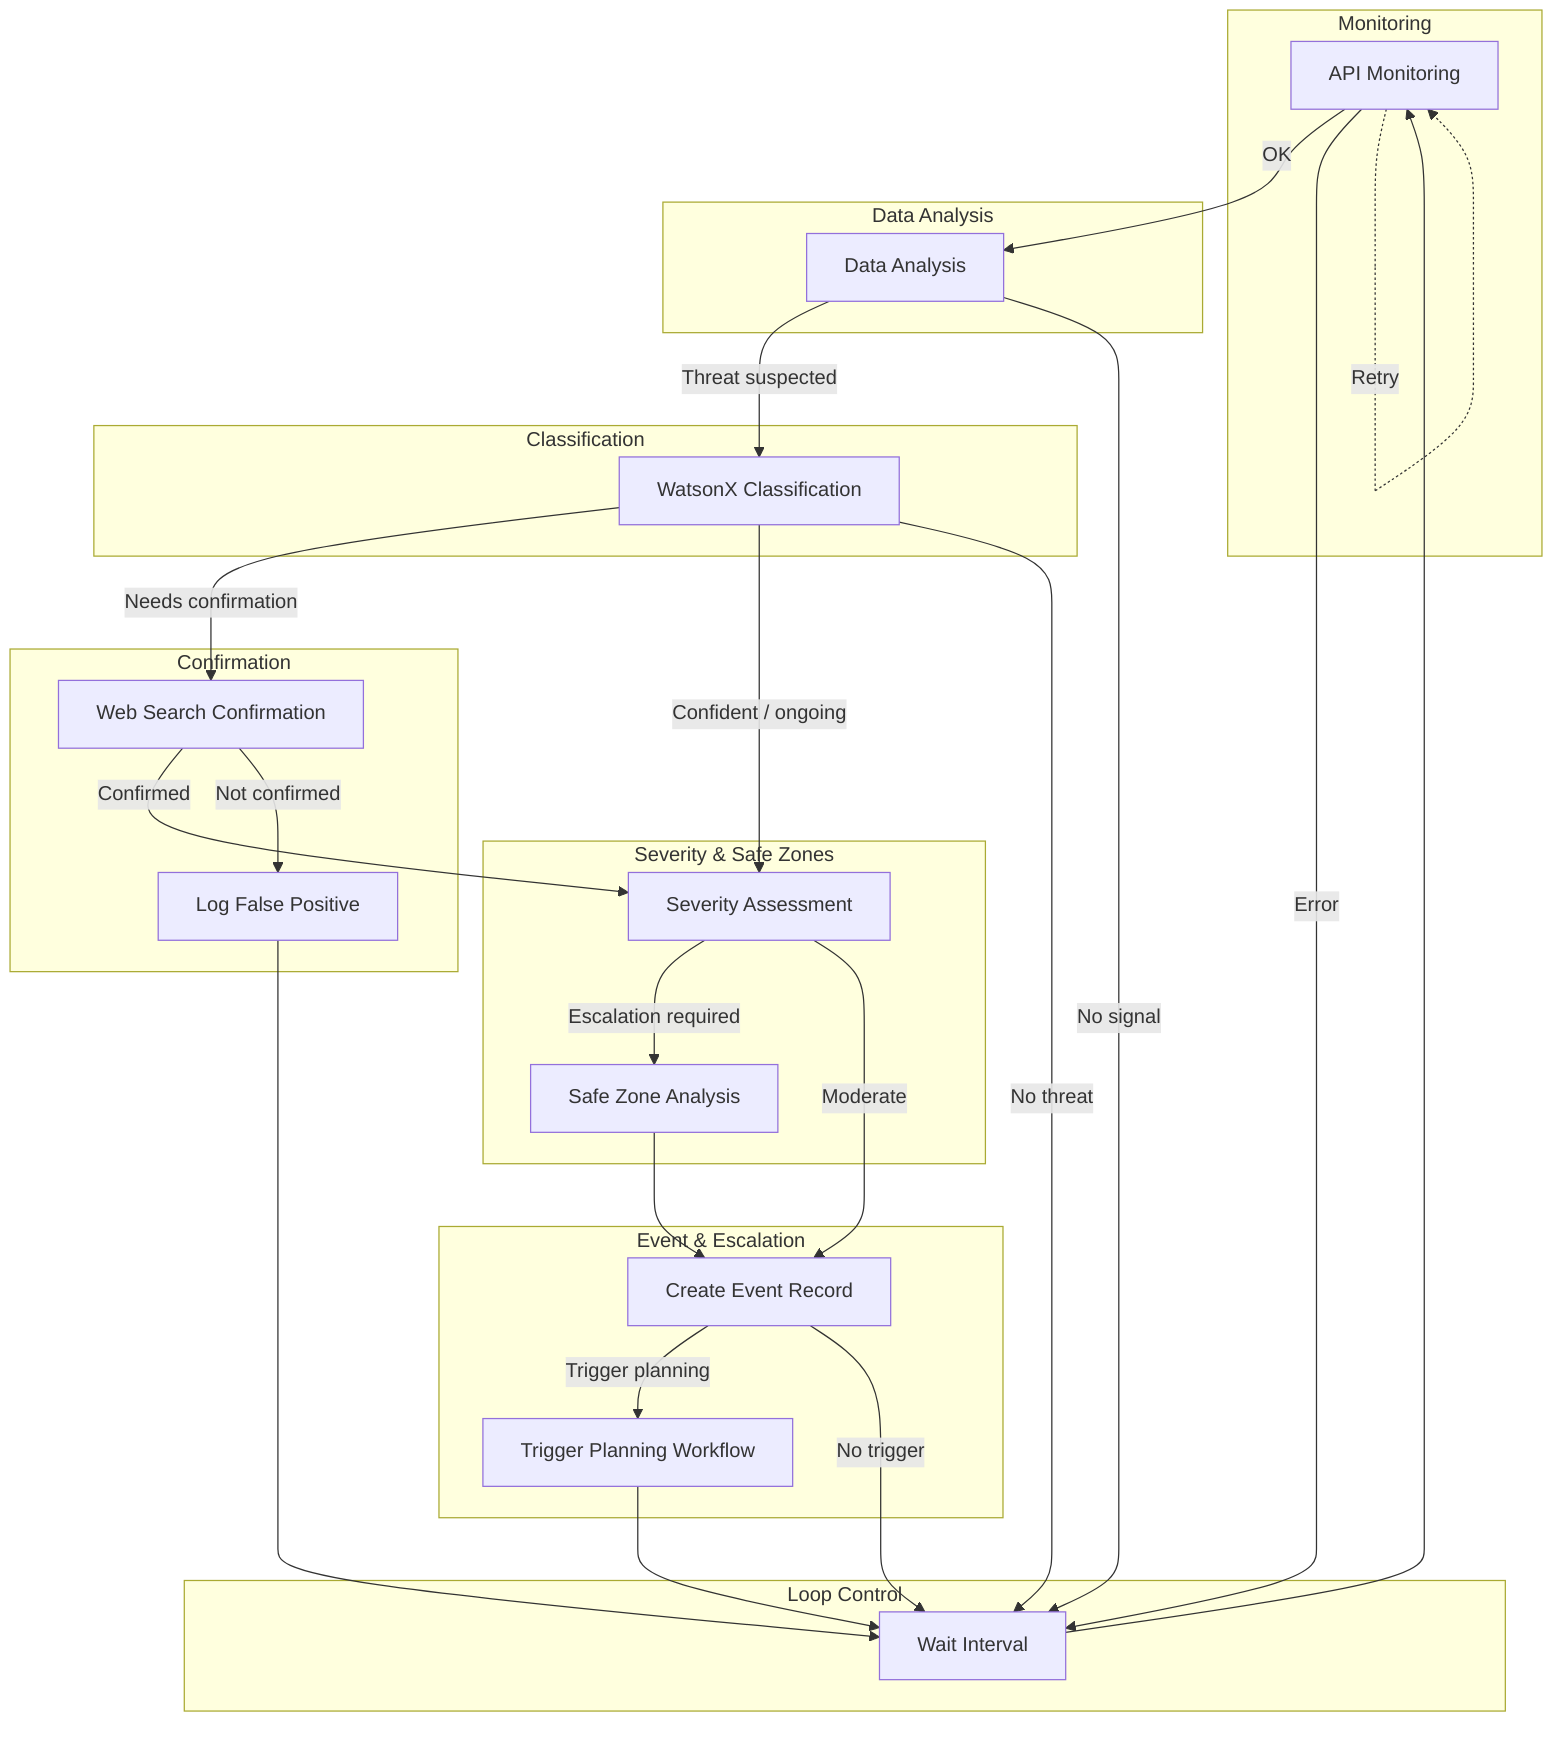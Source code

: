 graph TD
subgraph Monitoring
  A["API Monitoring"]
end
subgraph Data Analysis
  B["Data Analysis"]
end
subgraph Classification
  C["WatsonX Classification"]
end
subgraph Confirmation
  D["Web Search Confirmation"]
  FP["Log False Positive"]
end
subgraph "Severity & Safe Zones"
  E["Severity Assessment"]
  F["Safe Zone Analysis"]
end
subgraph "Event & Escalation"
  G["Create Event Record"]
  H["Trigger Planning Workflow"]
end
subgraph "Loop Control"
  I["Wait Interval"]
end
A -->|OK| B
A -->|Error| I
A -.->|Retry| A
B -->|Threat suspected| C
B -->|No signal| I
C -->|Needs confirmation| D
C -->|Confident / ongoing| E
C -->|No threat| I
D -->|Confirmed| E
D -->|Not confirmed| FP
FP --> I
E -->|Escalation required| F
E -->|Moderate| G
F --> G
G -->|Trigger planning| H
G -->|No trigger| I
H --> I
I --> A
